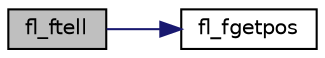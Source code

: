 digraph "fl_ftell"
{
 // LATEX_PDF_SIZE
  edge [fontname="Helvetica",fontsize="10",labelfontname="Helvetica",labelfontsize="10"];
  node [fontname="Helvetica",fontsize="10",shape=record];
  rankdir="LR";
  Node1 [label="fl_ftell",height=0.2,width=0.4,color="black", fillcolor="grey75", style="filled", fontcolor="black",tooltip=" "];
  Node1 -> Node2 [color="midnightblue",fontsize="10",style="solid",fontname="Helvetica"];
  Node2 [label="fl_fgetpos",height=0.2,width=0.4,color="black", fillcolor="white", style="filled",URL="$fat__filelib_8c.html#a3be6a942f1ebea135e5390e409681c00",tooltip=" "];
}
